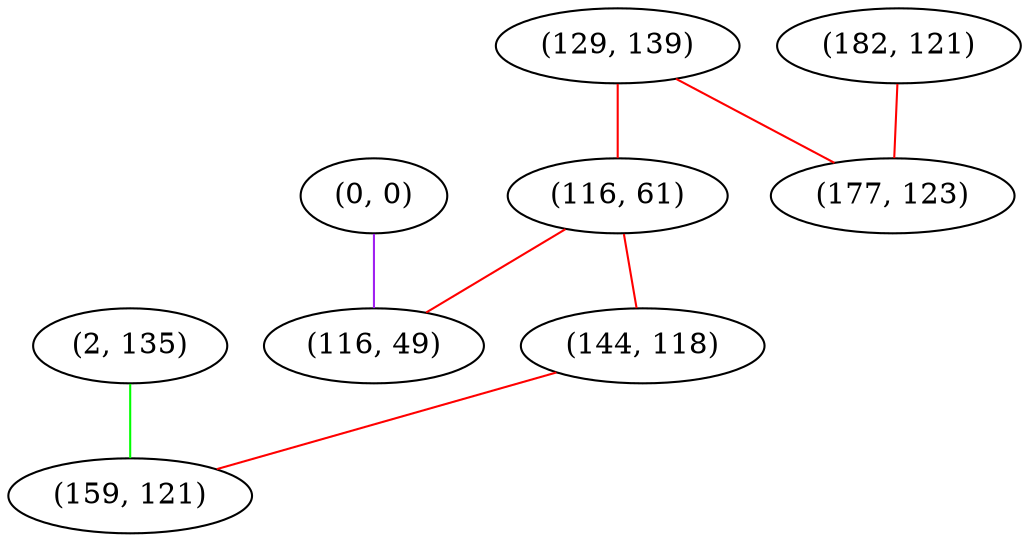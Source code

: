 graph "" {
"(2, 135)";
"(182, 121)";
"(129, 139)";
"(116, 61)";
"(144, 118)";
"(0, 0)";
"(159, 121)";
"(177, 123)";
"(116, 49)";
"(2, 135)" -- "(159, 121)"  [color=green, key=0, weight=2];
"(182, 121)" -- "(177, 123)"  [color=red, key=0, weight=1];
"(129, 139)" -- "(116, 61)"  [color=red, key=0, weight=1];
"(129, 139)" -- "(177, 123)"  [color=red, key=0, weight=1];
"(116, 61)" -- "(144, 118)"  [color=red, key=0, weight=1];
"(116, 61)" -- "(116, 49)"  [color=red, key=0, weight=1];
"(144, 118)" -- "(159, 121)"  [color=red, key=0, weight=1];
"(0, 0)" -- "(116, 49)"  [color=purple, key=0, weight=4];
}
